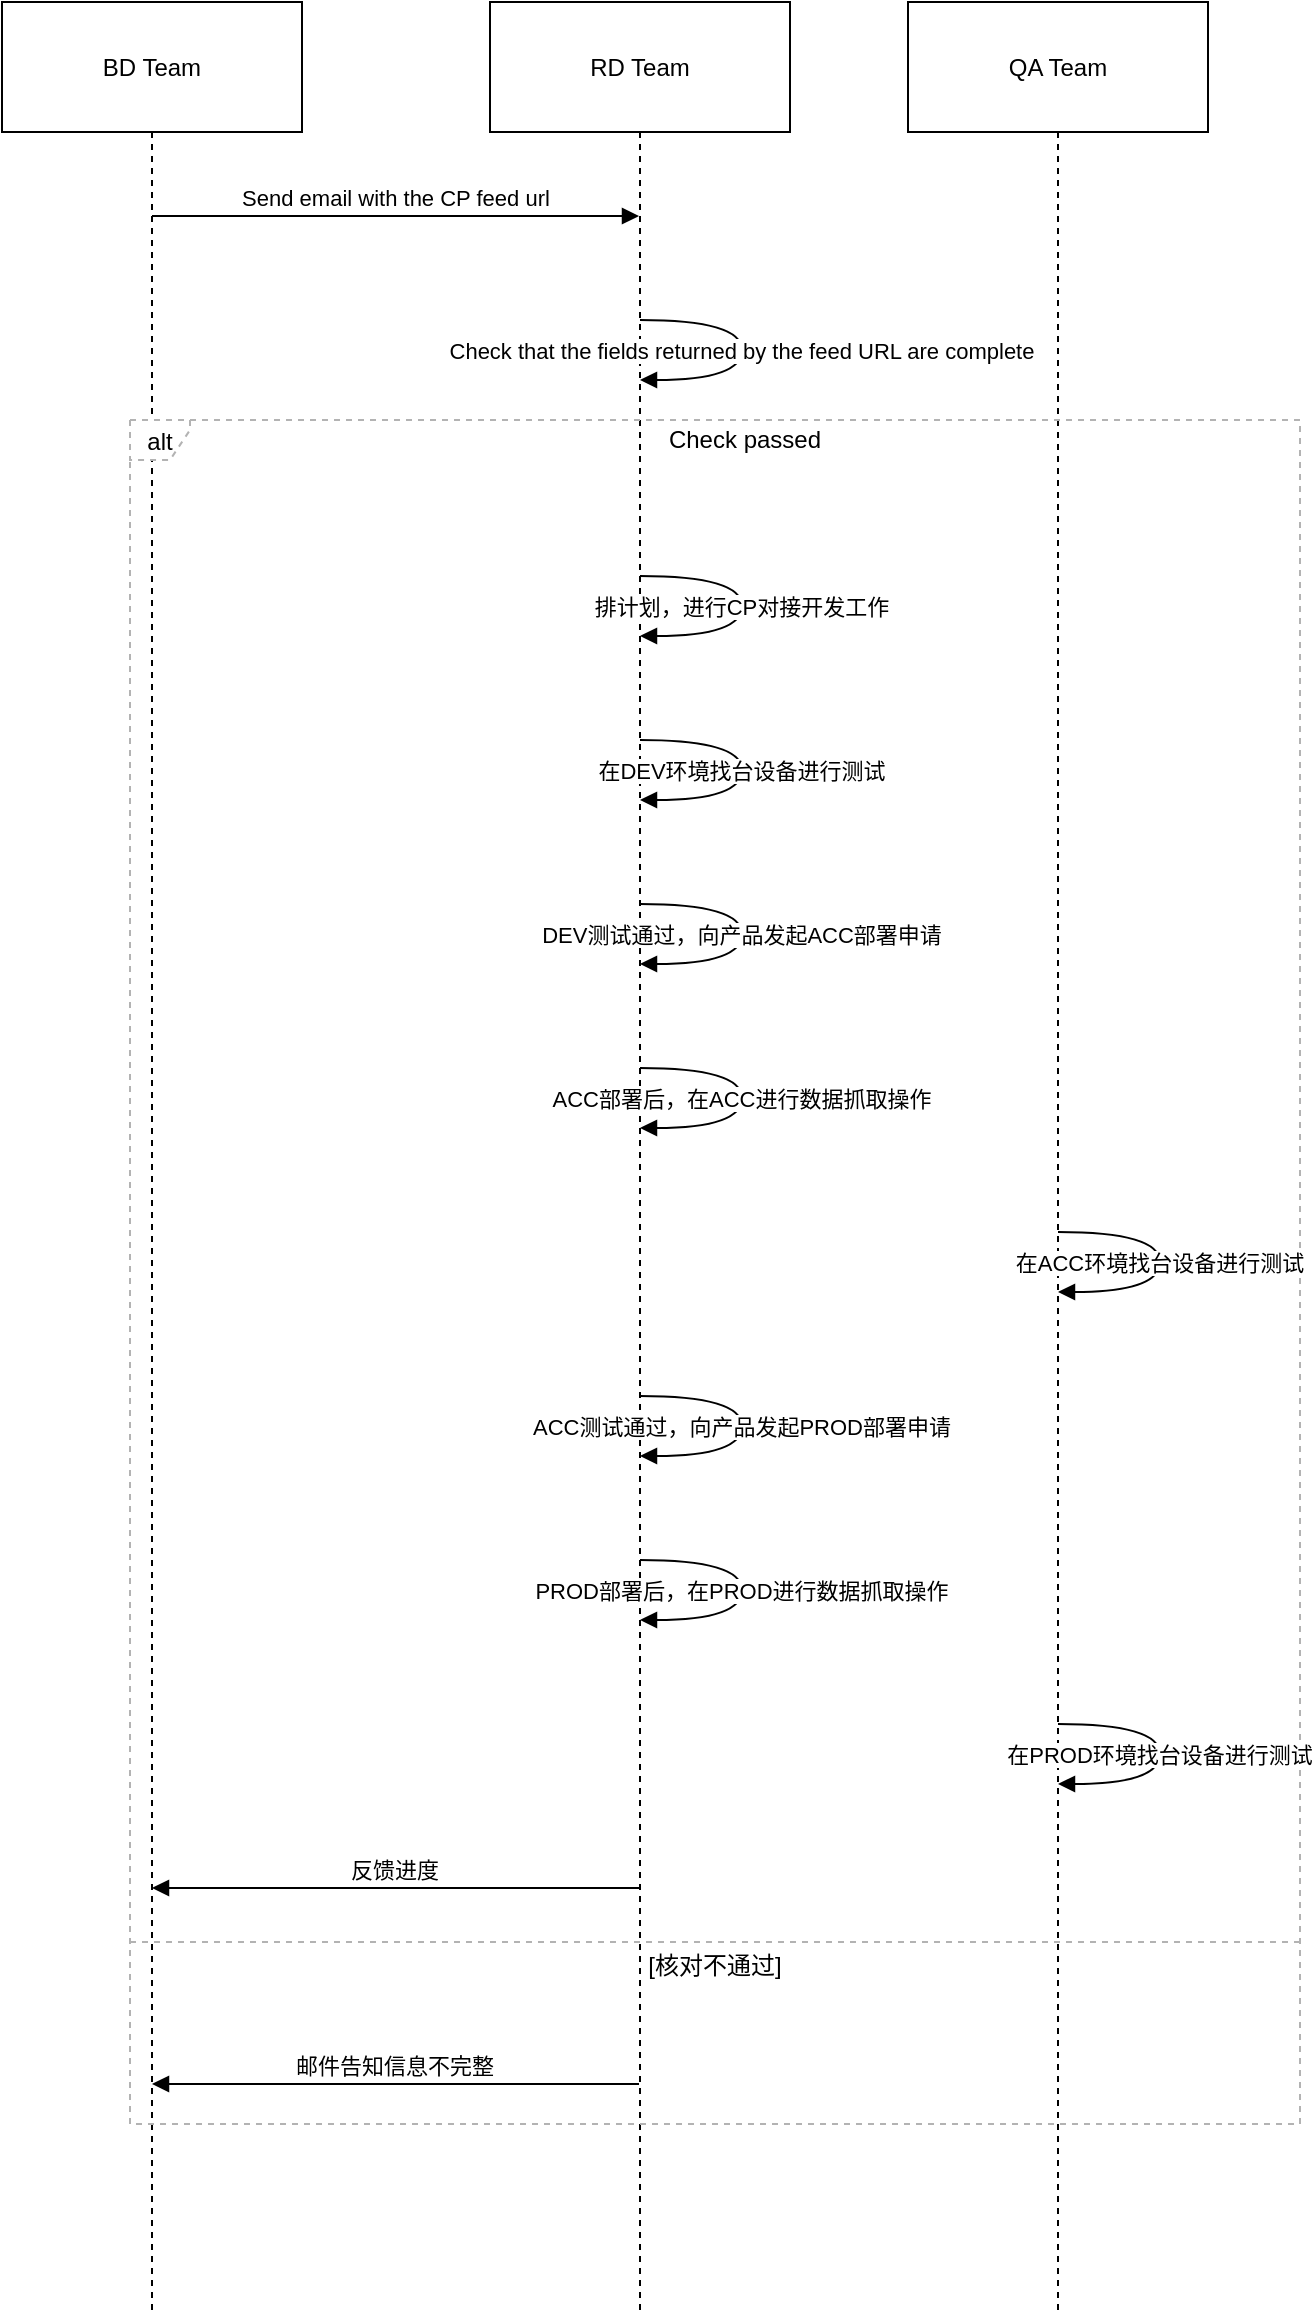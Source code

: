 <mxfile version="26.0.15">
  <diagram name="第 1 页" id="x1g4QfThPSaxT9z_EjW_">
    <mxGraphModel dx="1626" dy="755" grid="1" gridSize="10" guides="1" tooltips="1" connect="1" arrows="1" fold="1" page="1" pageScale="1" pageWidth="827" pageHeight="1169" math="0" shadow="0">
      <root>
        <mxCell id="0" />
        <mxCell id="1" parent="0" />
        <mxCell id="nWANFf-JCWplgzI0E-6u-1" value="BD Team" style="shape=umlLifeline;perimeter=lifelinePerimeter;whiteSpace=wrap;container=1;dropTarget=0;collapsible=0;recursiveResize=0;outlineConnect=0;portConstraint=eastwest;newEdgeStyle={&quot;edgeStyle&quot;:&quot;elbowEdgeStyle&quot;,&quot;elbow&quot;:&quot;vertical&quot;,&quot;curved&quot;:0,&quot;rounded&quot;:0};size=65;" vertex="1" parent="1">
          <mxGeometry x="20" y="20" width="150" height="1156" as="geometry" />
        </mxCell>
        <mxCell id="nWANFf-JCWplgzI0E-6u-2" value="RD Team" style="shape=umlLifeline;perimeter=lifelinePerimeter;whiteSpace=wrap;container=1;dropTarget=0;collapsible=0;recursiveResize=0;outlineConnect=0;portConstraint=eastwest;newEdgeStyle={&quot;edgeStyle&quot;:&quot;elbowEdgeStyle&quot;,&quot;elbow&quot;:&quot;vertical&quot;,&quot;curved&quot;:0,&quot;rounded&quot;:0};size=65;" vertex="1" parent="1">
          <mxGeometry x="264" y="20" width="150" height="1156" as="geometry" />
        </mxCell>
        <mxCell id="nWANFf-JCWplgzI0E-6u-3" value="QA Team" style="shape=umlLifeline;perimeter=lifelinePerimeter;whiteSpace=wrap;container=1;dropTarget=0;collapsible=0;recursiveResize=0;outlineConnect=0;portConstraint=eastwest;newEdgeStyle={&quot;edgeStyle&quot;:&quot;elbowEdgeStyle&quot;,&quot;elbow&quot;:&quot;vertical&quot;,&quot;curved&quot;:0,&quot;rounded&quot;:0};size=65;" vertex="1" parent="1">
          <mxGeometry x="473" y="20" width="150" height="1156" as="geometry" />
        </mxCell>
        <mxCell id="nWANFf-JCWplgzI0E-6u-4" value="alt" style="shape=umlFrame;dashed=1;pointerEvents=0;dropTarget=0;strokeColor=#B3B3B3;height=20;width=30" vertex="1" parent="1">
          <mxGeometry x="84" y="229" width="585" height="852" as="geometry" />
        </mxCell>
        <mxCell id="nWANFf-JCWplgzI0E-6u-5" value="Check passed" style="text;strokeColor=none;fillColor=none;align=center;verticalAlign=middle;whiteSpace=wrap;" vertex="1" parent="nWANFf-JCWplgzI0E-6u-4">
          <mxGeometry x="30" width="555" height="20" as="geometry" />
        </mxCell>
        <mxCell id="nWANFf-JCWplgzI0E-6u-6" value="[核对不通过]" style="shape=line;dashed=1;whiteSpace=wrap;verticalAlign=top;labelPosition=center;verticalLabelPosition=middle;align=center;strokeColor=#B3B3B3;" vertex="1" parent="nWANFf-JCWplgzI0E-6u-4">
          <mxGeometry y="759" width="585" height="4" as="geometry" />
        </mxCell>
        <mxCell id="nWANFf-JCWplgzI0E-6u-7" value="Send email with the CP feed url" style="verticalAlign=bottom;edgeStyle=elbowEdgeStyle;elbow=vertical;curved=0;rounded=0;endArrow=block;" edge="1" parent="1" source="nWANFf-JCWplgzI0E-6u-1" target="nWANFf-JCWplgzI0E-6u-2">
          <mxGeometry relative="1" as="geometry">
            <Array as="points">
              <mxPoint x="226" y="127" />
            </Array>
          </mxGeometry>
        </mxCell>
        <mxCell id="nWANFf-JCWplgzI0E-6u-8" value="Check that the fields returned by the feed URL are complete" style="curved=1;endArrow=block;rounded=0;" edge="1" parent="1" source="nWANFf-JCWplgzI0E-6u-2" target="nWANFf-JCWplgzI0E-6u-2">
          <mxGeometry relative="1" as="geometry">
            <Array as="points">
              <mxPoint x="390" y="179" />
              <mxPoint x="390" y="209" />
            </Array>
          </mxGeometry>
        </mxCell>
        <mxCell id="nWANFf-JCWplgzI0E-6u-9" value="排计划，进行CP对接开发工作" style="curved=1;endArrow=block;rounded=0;" edge="1" parent="1" source="nWANFf-JCWplgzI0E-6u-2" target="nWANFf-JCWplgzI0E-6u-2">
          <mxGeometry relative="1" as="geometry">
            <Array as="points">
              <mxPoint x="390" y="307" />
              <mxPoint x="390" y="337" />
            </Array>
          </mxGeometry>
        </mxCell>
        <mxCell id="nWANFf-JCWplgzI0E-6u-10" value="在DEV环境找台设备进行测试" style="curved=1;endArrow=block;rounded=0;" edge="1" parent="1" source="nWANFf-JCWplgzI0E-6u-2" target="nWANFf-JCWplgzI0E-6u-2">
          <mxGeometry relative="1" as="geometry">
            <Array as="points">
              <mxPoint x="390" y="389" />
              <mxPoint x="390" y="419" />
            </Array>
          </mxGeometry>
        </mxCell>
        <mxCell id="nWANFf-JCWplgzI0E-6u-11" value="DEV测试通过，向产品发起ACC部署申请" style="curved=1;endArrow=block;rounded=0;" edge="1" parent="1" source="nWANFf-JCWplgzI0E-6u-2" target="nWANFf-JCWplgzI0E-6u-2">
          <mxGeometry relative="1" as="geometry">
            <Array as="points">
              <mxPoint x="390" y="471" />
              <mxPoint x="390" y="501" />
            </Array>
          </mxGeometry>
        </mxCell>
        <mxCell id="nWANFf-JCWplgzI0E-6u-12" value="ACC部署后，在ACC进行数据抓取操作" style="curved=1;endArrow=block;rounded=0;" edge="1" parent="1" source="nWANFf-JCWplgzI0E-6u-2" target="nWANFf-JCWplgzI0E-6u-2">
          <mxGeometry relative="1" as="geometry">
            <Array as="points">
              <mxPoint x="390" y="553" />
              <mxPoint x="390" y="583" />
            </Array>
          </mxGeometry>
        </mxCell>
        <mxCell id="nWANFf-JCWplgzI0E-6u-13" value="在ACC环境找台设备进行测试" style="curved=1;endArrow=block;rounded=0;" edge="1" parent="1" source="nWANFf-JCWplgzI0E-6u-3" target="nWANFf-JCWplgzI0E-6u-3">
          <mxGeometry relative="1" as="geometry">
            <Array as="points">
              <mxPoint x="599" y="635" />
              <mxPoint x="599" y="665" />
            </Array>
          </mxGeometry>
        </mxCell>
        <mxCell id="nWANFf-JCWplgzI0E-6u-14" value="ACC测试通过，向产品发起PROD部署申请" style="curved=1;endArrow=block;rounded=0;" edge="1" parent="1" source="nWANFf-JCWplgzI0E-6u-2" target="nWANFf-JCWplgzI0E-6u-2">
          <mxGeometry relative="1" as="geometry">
            <Array as="points">
              <mxPoint x="390" y="717" />
              <mxPoint x="390" y="747" />
            </Array>
          </mxGeometry>
        </mxCell>
        <mxCell id="nWANFf-JCWplgzI0E-6u-15" value="PROD部署后，在PROD进行数据抓取操作" style="curved=1;endArrow=block;rounded=0;" edge="1" parent="1" source="nWANFf-JCWplgzI0E-6u-2" target="nWANFf-JCWplgzI0E-6u-2">
          <mxGeometry relative="1" as="geometry">
            <Array as="points">
              <mxPoint x="390" y="799" />
              <mxPoint x="390" y="829" />
            </Array>
          </mxGeometry>
        </mxCell>
        <mxCell id="nWANFf-JCWplgzI0E-6u-16" value="在PROD环境找台设备进行测试" style="curved=1;endArrow=block;rounded=0;" edge="1" parent="1" source="nWANFf-JCWplgzI0E-6u-3" target="nWANFf-JCWplgzI0E-6u-3">
          <mxGeometry relative="1" as="geometry">
            <Array as="points">
              <mxPoint x="599" y="881" />
              <mxPoint x="599" y="911" />
            </Array>
          </mxGeometry>
        </mxCell>
        <mxCell id="nWANFf-JCWplgzI0E-6u-17" value="反馈进度" style="verticalAlign=bottom;edgeStyle=elbowEdgeStyle;elbow=vertical;curved=0;rounded=0;endArrow=block;" edge="1" parent="1" source="nWANFf-JCWplgzI0E-6u-2" target="nWANFf-JCWplgzI0E-6u-1">
          <mxGeometry relative="1" as="geometry">
            <Array as="points">
              <mxPoint x="229" y="963" />
            </Array>
          </mxGeometry>
        </mxCell>
        <mxCell id="nWANFf-JCWplgzI0E-6u-18" value="邮件告知信息不完整" style="verticalAlign=bottom;edgeStyle=elbowEdgeStyle;elbow=vertical;curved=0;rounded=0;endArrow=block;" edge="1" parent="1" source="nWANFf-JCWplgzI0E-6u-2" target="nWANFf-JCWplgzI0E-6u-1">
          <mxGeometry relative="1" as="geometry">
            <Array as="points">
              <mxPoint x="229" y="1061" />
            </Array>
          </mxGeometry>
        </mxCell>
      </root>
    </mxGraphModel>
  </diagram>
</mxfile>
